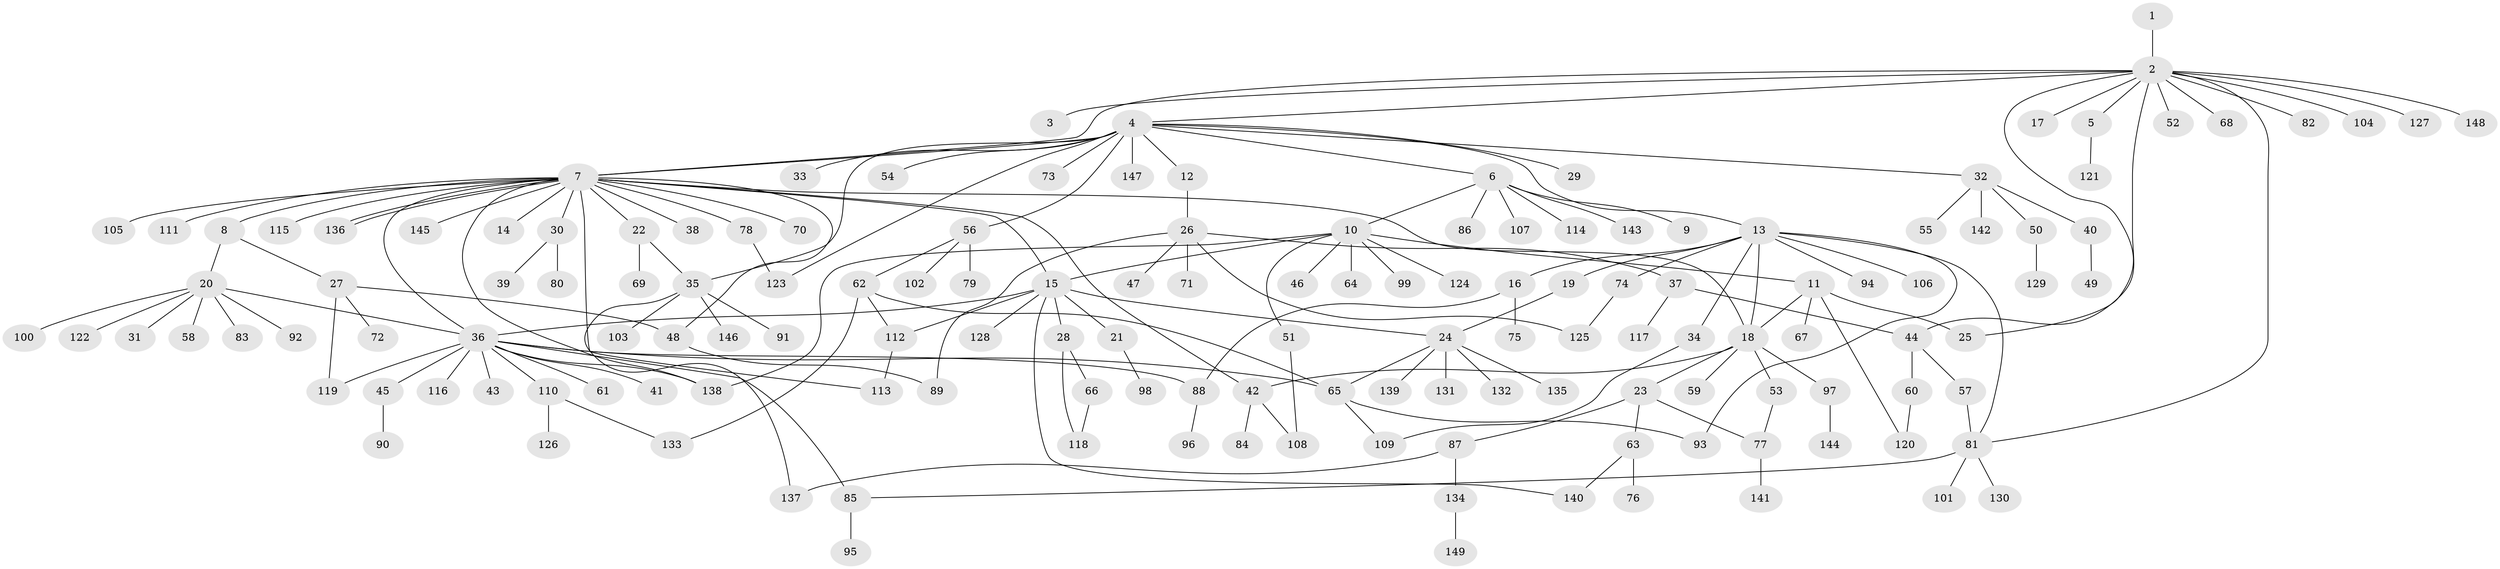 // Generated by graph-tools (version 1.1) at 2025/49/03/09/25 03:49:55]
// undirected, 149 vertices, 184 edges
graph export_dot {
graph [start="1"]
  node [color=gray90,style=filled];
  1;
  2;
  3;
  4;
  5;
  6;
  7;
  8;
  9;
  10;
  11;
  12;
  13;
  14;
  15;
  16;
  17;
  18;
  19;
  20;
  21;
  22;
  23;
  24;
  25;
  26;
  27;
  28;
  29;
  30;
  31;
  32;
  33;
  34;
  35;
  36;
  37;
  38;
  39;
  40;
  41;
  42;
  43;
  44;
  45;
  46;
  47;
  48;
  49;
  50;
  51;
  52;
  53;
  54;
  55;
  56;
  57;
  58;
  59;
  60;
  61;
  62;
  63;
  64;
  65;
  66;
  67;
  68;
  69;
  70;
  71;
  72;
  73;
  74;
  75;
  76;
  77;
  78;
  79;
  80;
  81;
  82;
  83;
  84;
  85;
  86;
  87;
  88;
  89;
  90;
  91;
  92;
  93;
  94;
  95;
  96;
  97;
  98;
  99;
  100;
  101;
  102;
  103;
  104;
  105;
  106;
  107;
  108;
  109;
  110;
  111;
  112;
  113;
  114;
  115;
  116;
  117;
  118;
  119;
  120;
  121;
  122;
  123;
  124;
  125;
  126;
  127;
  128;
  129;
  130;
  131;
  132;
  133;
  134;
  135;
  136;
  137;
  138;
  139;
  140;
  141;
  142;
  143;
  144;
  145;
  146;
  147;
  148;
  149;
  1 -- 2;
  2 -- 3;
  2 -- 4;
  2 -- 5;
  2 -- 7;
  2 -- 17;
  2 -- 25;
  2 -- 44;
  2 -- 52;
  2 -- 68;
  2 -- 81;
  2 -- 82;
  2 -- 104;
  2 -- 127;
  2 -- 148;
  4 -- 6;
  4 -- 7;
  4 -- 12;
  4 -- 13;
  4 -- 29;
  4 -- 32;
  4 -- 33;
  4 -- 35;
  4 -- 54;
  4 -- 56;
  4 -- 73;
  4 -- 123;
  4 -- 147;
  5 -- 121;
  6 -- 9;
  6 -- 10;
  6 -- 86;
  6 -- 107;
  6 -- 114;
  6 -- 143;
  7 -- 8;
  7 -- 14;
  7 -- 15;
  7 -- 18;
  7 -- 22;
  7 -- 30;
  7 -- 36;
  7 -- 38;
  7 -- 42;
  7 -- 48;
  7 -- 70;
  7 -- 78;
  7 -- 105;
  7 -- 111;
  7 -- 113;
  7 -- 115;
  7 -- 136;
  7 -- 136;
  7 -- 138;
  7 -- 145;
  8 -- 20;
  8 -- 27;
  10 -- 11;
  10 -- 15;
  10 -- 46;
  10 -- 51;
  10 -- 64;
  10 -- 99;
  10 -- 124;
  10 -- 138;
  11 -- 18;
  11 -- 25;
  11 -- 67;
  11 -- 120;
  12 -- 26;
  13 -- 16;
  13 -- 18;
  13 -- 19;
  13 -- 34;
  13 -- 74;
  13 -- 81;
  13 -- 93;
  13 -- 94;
  13 -- 106;
  15 -- 21;
  15 -- 24;
  15 -- 28;
  15 -- 36;
  15 -- 112;
  15 -- 128;
  15 -- 140;
  16 -- 75;
  16 -- 88;
  18 -- 23;
  18 -- 42;
  18 -- 53;
  18 -- 59;
  18 -- 97;
  19 -- 24;
  20 -- 31;
  20 -- 36;
  20 -- 58;
  20 -- 83;
  20 -- 92;
  20 -- 100;
  20 -- 122;
  21 -- 98;
  22 -- 35;
  22 -- 69;
  23 -- 63;
  23 -- 77;
  23 -- 87;
  24 -- 65;
  24 -- 131;
  24 -- 132;
  24 -- 135;
  24 -- 139;
  26 -- 37;
  26 -- 47;
  26 -- 71;
  26 -- 89;
  26 -- 125;
  27 -- 48;
  27 -- 72;
  27 -- 119;
  28 -- 66;
  28 -- 118;
  30 -- 39;
  30 -- 80;
  32 -- 40;
  32 -- 50;
  32 -- 55;
  32 -- 142;
  34 -- 109;
  35 -- 91;
  35 -- 103;
  35 -- 137;
  35 -- 146;
  36 -- 41;
  36 -- 43;
  36 -- 45;
  36 -- 61;
  36 -- 65;
  36 -- 85;
  36 -- 88;
  36 -- 110;
  36 -- 116;
  36 -- 119;
  36 -- 138;
  37 -- 44;
  37 -- 117;
  40 -- 49;
  42 -- 84;
  42 -- 108;
  44 -- 57;
  44 -- 60;
  45 -- 90;
  48 -- 89;
  50 -- 129;
  51 -- 108;
  53 -- 77;
  56 -- 62;
  56 -- 79;
  56 -- 102;
  57 -- 81;
  60 -- 120;
  62 -- 65;
  62 -- 112;
  62 -- 133;
  63 -- 76;
  63 -- 140;
  65 -- 93;
  65 -- 109;
  66 -- 118;
  74 -- 125;
  77 -- 141;
  78 -- 123;
  81 -- 85;
  81 -- 101;
  81 -- 130;
  85 -- 95;
  87 -- 134;
  87 -- 137;
  88 -- 96;
  97 -- 144;
  110 -- 126;
  110 -- 133;
  112 -- 113;
  134 -- 149;
}
